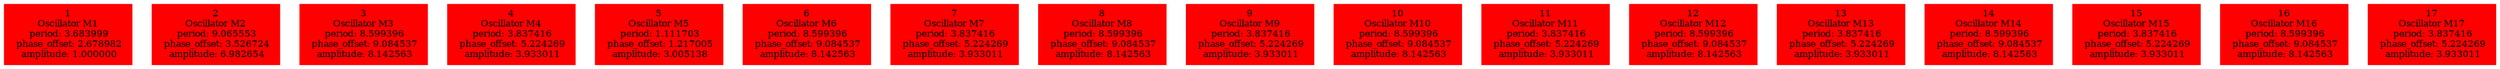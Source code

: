  digraph g{ forcelabels=true;
1 [label=<1<BR />Oscillator M1<BR /> period: 3.683999<BR /> phase_offset: 2.678982<BR /> amplitude: 1.000000>, shape=box,color=red,style=filled,fontsize=8];2 [label=<2<BR />Oscillator M2<BR /> period: 9.065553<BR /> phase_offset: 3.526724<BR /> amplitude: 6.982654>, shape=box,color=red,style=filled,fontsize=8];3 [label=<3<BR />Oscillator M3<BR /> period: 8.599396<BR /> phase_offset: 9.084537<BR /> amplitude: 8.142563>, shape=box,color=red,style=filled,fontsize=8];4 [label=<4<BR />Oscillator M4<BR /> period: 3.837416<BR /> phase_offset: 5.224269<BR /> amplitude: 3.933011>, shape=box,color=red,style=filled,fontsize=8];5 [label=<5<BR />Oscillator M5<BR /> period: 1.111703<BR /> phase_offset: 1.217005<BR /> amplitude: 3.005138>, shape=box,color=red,style=filled,fontsize=8];6 [label=<6<BR />Oscillator M6<BR /> period: 8.599396<BR /> phase_offset: 9.084537<BR /> amplitude: 8.142563>, shape=box,color=red,style=filled,fontsize=8];7 [label=<7<BR />Oscillator M7<BR /> period: 3.837416<BR /> phase_offset: 5.224269<BR /> amplitude: 3.933011>, shape=box,color=red,style=filled,fontsize=8];8 [label=<8<BR />Oscillator M8<BR /> period: 8.599396<BR /> phase_offset: 9.084537<BR /> amplitude: 8.142563>, shape=box,color=red,style=filled,fontsize=8];9 [label=<9<BR />Oscillator M9<BR /> period: 3.837416<BR /> phase_offset: 5.224269<BR /> amplitude: 3.933011>, shape=box,color=red,style=filled,fontsize=8];10 [label=<10<BR />Oscillator M10<BR /> period: 8.599396<BR /> phase_offset: 9.084537<BR /> amplitude: 8.142563>, shape=box,color=red,style=filled,fontsize=8];11 [label=<11<BR />Oscillator M11<BR /> period: 3.837416<BR /> phase_offset: 5.224269<BR /> amplitude: 3.933011>, shape=box,color=red,style=filled,fontsize=8];12 [label=<12<BR />Oscillator M12<BR /> period: 8.599396<BR /> phase_offset: 9.084537<BR /> amplitude: 8.142563>, shape=box,color=red,style=filled,fontsize=8];13 [label=<13<BR />Oscillator M13<BR /> period: 3.837416<BR /> phase_offset: 5.224269<BR /> amplitude: 3.933011>, shape=box,color=red,style=filled,fontsize=8];14 [label=<14<BR />Oscillator M14<BR /> period: 8.599396<BR /> phase_offset: 9.084537<BR /> amplitude: 8.142563>, shape=box,color=red,style=filled,fontsize=8];15 [label=<15<BR />Oscillator M15<BR /> period: 3.837416<BR /> phase_offset: 5.224269<BR /> amplitude: 3.933011>, shape=box,color=red,style=filled,fontsize=8];16 [label=<16<BR />Oscillator M16<BR /> period: 8.599396<BR /> phase_offset: 9.084537<BR /> amplitude: 8.142563>, shape=box,color=red,style=filled,fontsize=8];17 [label=<17<BR />Oscillator M17<BR /> period: 3.837416<BR /> phase_offset: 5.224269<BR /> amplitude: 3.933011>, shape=box,color=red,style=filled,fontsize=8]; }
